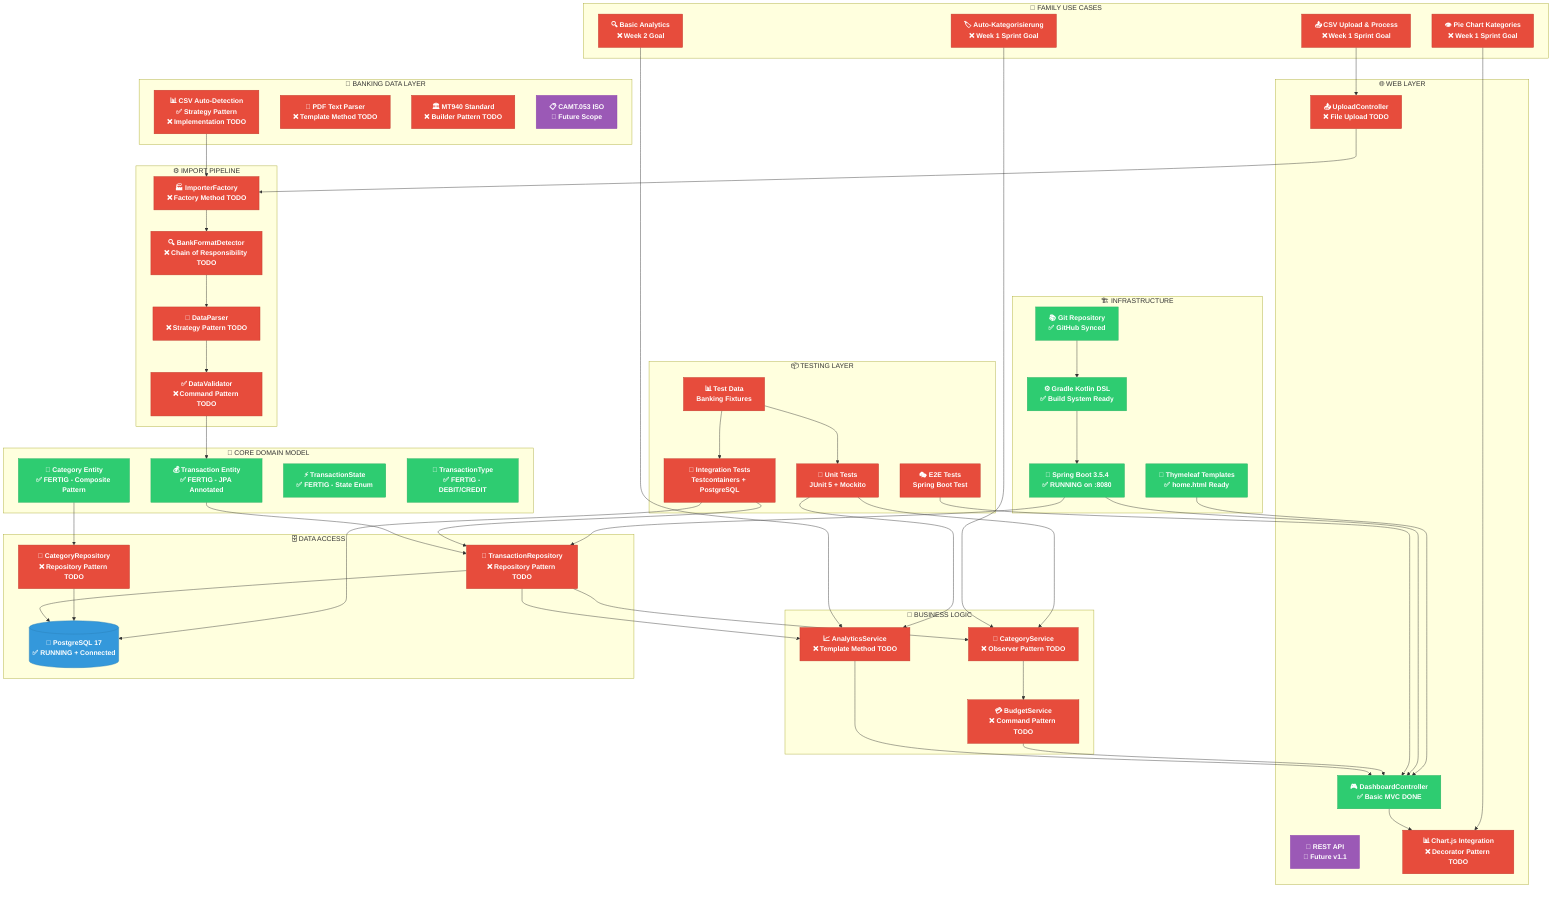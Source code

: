 graph TB
    subgraph "📦 TESTING LAYER"
        UnitTests[🧪 Unit Tests<br/>JUnit 5 + Mockito]
        IntegrationTests[🔗 Integration Tests<br/>Testcontainers + PostgreSQL]
        E2ETests[🎭 E2E Tests<br/>Spring Boot Test]
        TestData[📊 Test Data<br/>Banking Fixtures]
    end

    subgraph "🏦 BANKING DATA LAYER"
        CSV[📊 CSV Auto-Detection<br/>✅ Strategy Pattern<br/>❌ Implementation TODO]
        PDF[📄 PDF Text Parser<br/>❌ Template Method TODO]
        MT940[🏛️ MT940 Standard<br/>❌ Builder Pattern TODO]
        CAMT[📋 CAMT.053 ISO<br/>🔮 Future Scope]
    end

    subgraph "⚙️ IMPORT PIPELINE"
        Factory[🏭 ImporterFactory<br/>❌ Factory Method TODO]
        Detector[🔍 BankFormatDetector<br/>❌ Chain of Responsibility TODO]
        Parser[📝 DataParser<br/>❌ Strategy Pattern TODO]
        Validator[✅ DataValidator<br/>❌ Command Pattern TODO]
    end

    subgraph "💾 CORE DOMAIN MODEL"
        Transaction[💰 Transaction Entity<br/>✅ FERTIG - JPA Annotated]
        Category[📂 Category Entity<br/>✅ FERTIG - Composite Pattern]
        TxState[⚡ TransactionState<br/>✅ FERTIG - State Enum]
        TxType[🔄 TransactionType<br/>✅ FERTIG - DEBIT/CREDIT]
    end

    subgraph "🧠 BUSINESS LOGIC"
        CategoryService[🎯 CategoryService<br/>❌ Observer Pattern TODO]
        Analytics[📈 AnalyticsService<br/>❌ Template Method TODO]
        Budget[💳 BudgetService<br/>❌ Command Pattern TODO]
    end

    subgraph "🌐 WEB LAYER"
        Controller[🎮 DashboardController<br/>✅ Basic MVC DONE]
        UploadController[📤 UploadController<br/>❌ File Upload TODO]
        RestAPI[🔗 REST API<br/>🔮 Future v1.1]
        Charts[📊 Chart.js Integration<br/>❌ Decorator Pattern TODO]
    end

    subgraph "🗄️ DATA ACCESS"
        TxRepo[💾 TransactionRepository<br/>❌ Repository Pattern TODO]
        CategoryRepo[📁 CategoryRepository<br/>❌ Repository Pattern TODO]
        PostgreSQL[(🐘 PostgreSQL 17<br/>✅ RUNNING + Connected)]
    end

    subgraph "🎯 FAMILY USE CASES"
        Upload[📤 CSV Upload & Process<br/>❌ Week 1 Sprint Goal]
        Categorize[🏷️ Auto-Kategorisierung<br/>❌ Week 1 Sprint Goal]
        Visualize[👁️ Pie Chart Kategories<br/>❌ Week 1 Sprint Goal]
        Analyze[🔍 Basic Analytics<br/>❌ Week 2 Goal]
    end

    subgraph "🏗️ INFRASTRUCTURE"
        SpringBoot[🚀 Spring Boot 3.5.4<br/>✅ RUNNING on :8080]
        Gradle[⚙️ Gradle Kotlin DSL<br/>✅ Build System Ready]
        Git[📚 Git Repository<br/>✅ GitHub Synced]
        Thymeleaf[🎨 Thymeleaf Templates<br/>✅ home.html Ready]
    end

    %% Data Flow - Main Pipeline
    CSV --> Factory
    Factory --> Detector
    Detector --> Parser
    Parser --> Validator
    Validator --> Transaction
    
    Transaction --> TxRepo
    Category --> CategoryRepo
    TxRepo --> PostgreSQL
    CategoryRepo --> PostgreSQL
    
    %% Business Logic Flow
    TxRepo --> CategoryService
    TxRepo --> Analytics
    CategoryService --> Budget
    
    %% Web Layer Flow
    Analytics --> Controller
    Budget --> Controller
    Controller --> Charts
    UploadController --> Factory
    
    %% Use Case Flow
    Upload --> UploadController
    Categorize --> CategoryService
    Visualize --> Charts
    Analyze --> Analytics

    %% Testing Relations
    UnitTests --> CategoryService
    UnitTests --> Analytics
    IntegrationTests --> TxRepo
    IntegrationTests --> PostgreSQL
    E2ETests --> Controller
    TestData --> UnitTests
    TestData --> IntegrationTests

    %% Infrastructure Relations
    SpringBoot --> Controller
    SpringBoot --> TxRepo
    Gradle --> SpringBoot
    Git --> Gradle
    Thymeleaf --> Controller

    %% Status Colors
    classDef done fill:#2ECC71,stroke:#27AE60,color:#fff,font-weight:bold
    classDef todo fill:#E74C3C,stroke:#C0392B,color:#fff,font-weight:bold
    classDef running fill:#3498DB,stroke:#2980B9,color:#fff,font-weight:bold
    classDef basic fill:#F39C12,stroke:#E67E22,color:#fff,font-weight:bold
    classDef future fill:#9B59B6,stroke:#8E44AD,color:#fff,font-weight:bold

    class Transaction,Category,TxState,TxType,Controller,SpringBoot,Gradle,Git,Thymeleaf done
    class PostgreSQL running
    class CSV,PDF,MT940,Factory,Detector,Parser,Validator,CategoryService,Analytics,Budget,Charts,TxRepo,CategoryRepo,Upload,Categorize,Visualize,Analyze,UploadController,UnitTests,IntegrationTests,E2ETests,TestData todo
    class CAMT,RestAPI future